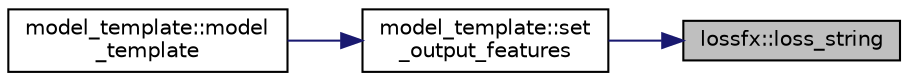 digraph "lossfx::loss_string"
{
 // INTERACTIVE_SVG=YES
 // LATEX_PDF_SIZE
  edge [fontname="Helvetica",fontsize="10",labelfontname="Helvetica",labelfontsize="10"];
  node [fontname="Helvetica",fontsize="10",shape=record];
  rankdir="RL";
  Node1 [label="lossfx::loss_string",height=0.2,width=0.4,color="black", fillcolor="grey75", style="filled", fontcolor="black",tooltip=" "];
  Node1 -> Node2 [dir="back",color="midnightblue",fontsize="10",style="solid",fontname="Helvetica"];
  Node2 [label="model_template::set\l_output_features",height=0.2,width=0.4,color="black", fillcolor="white", style="filled",URL="$classmodel__template.html#a977402549135f0f763157b1282b44173",tooltip="Sets output features for a specific feature map."];
  Node2 -> Node3 [dir="back",color="midnightblue",fontsize="10",style="solid",fontname="Helvetica"];
  Node3 [label="model_template::model\l_template",height=0.2,width=0.4,color="black", fillcolor="white", style="filled",URL="$classmodel__template.html#af47db8a6a8514fda6e3b714813c07f6d",tooltip="Constructor for the model_template class."];
}
